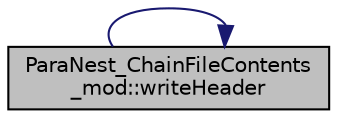digraph "ParaNest_ChainFileContents_mod::writeHeader"
{
 // LATEX_PDF_SIZE
  edge [fontname="Helvetica",fontsize="10",labelfontname="Helvetica",labelfontsize="10"];
  node [fontname="Helvetica",fontsize="10",shape=record];
  rankdir="RL";
  Node1 [label="ParaNest_ChainFileContents\l_mod::writeHeader",height=0.2,width=0.4,color="black", fillcolor="grey75", style="filled", fontcolor="black",tooltip="This is a method of the class ChainFileContents_type.  Write the requested header to the chain file."];
  Node1 -> Node1 [dir="back",color="midnightblue",fontsize="10",style="solid",fontname="Helvetica"];
}
